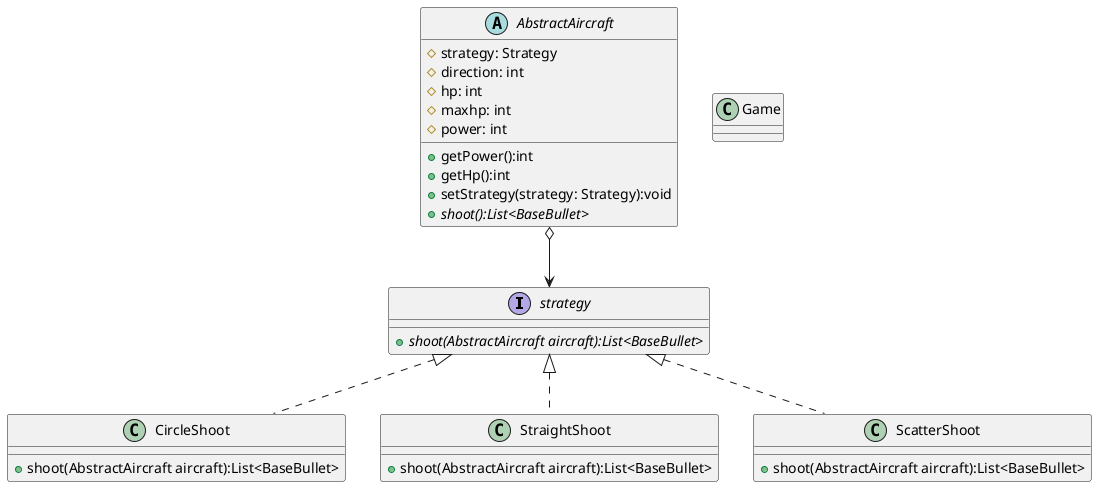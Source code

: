 @startuml
interface strategy
{
    + {abstract} shoot(AbstractAircraft aircraft):List<BaseBullet>
}

class CircleShoot
{
    + shoot(AbstractAircraft aircraft):List<BaseBullet>
}

class StraightShoot
{
    + shoot(AbstractAircraft aircraft):List<BaseBullet>
}

class ScatterShoot
{
    + shoot(AbstractAircraft aircraft):List<BaseBullet>
}

strategy <|.. CircleShoot
strategy <|.. StraightShoot
strategy <|.. ScatterShoot

abstract class AbstractAircraft
{
    # strategy: Strategy
    # direction: int
    # hp: int
    # maxhp: int
    # power: int
    + getPower():int
    + getHp():int
    + setStrategy(strategy: Strategy):void
    + {abstract} shoot():List<BaseBullet>
}

AbstractAircraft o--> strategy

class Game{

}

@enduml